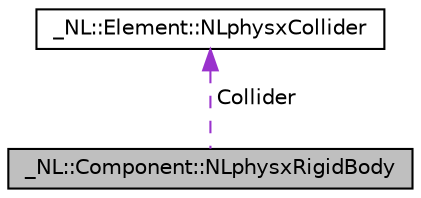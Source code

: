 digraph "_NL::Component::NLphysxRigidBody"
{
  edge [fontname="Helvetica",fontsize="10",labelfontname="Helvetica",labelfontsize="10"];
  node [fontname="Helvetica",fontsize="10",shape=record];
  Node1 [label="_NL::Component::NLphysxRigidBody",height=0.2,width=0.4,color="black", fillcolor="grey75", style="filled", fontcolor="black"];
  Node2 -> Node1 [dir="back",color="darkorchid3",fontsize="10",style="dashed",label=" Collider" ,fontname="Helvetica"];
  Node2 [label="_NL::Element::NLphysxCollider",height=0.2,width=0.4,color="black", fillcolor="white", style="filled",URL="$class___n_l_1_1_element_1_1_n_lphysx_collider.html"];
}
